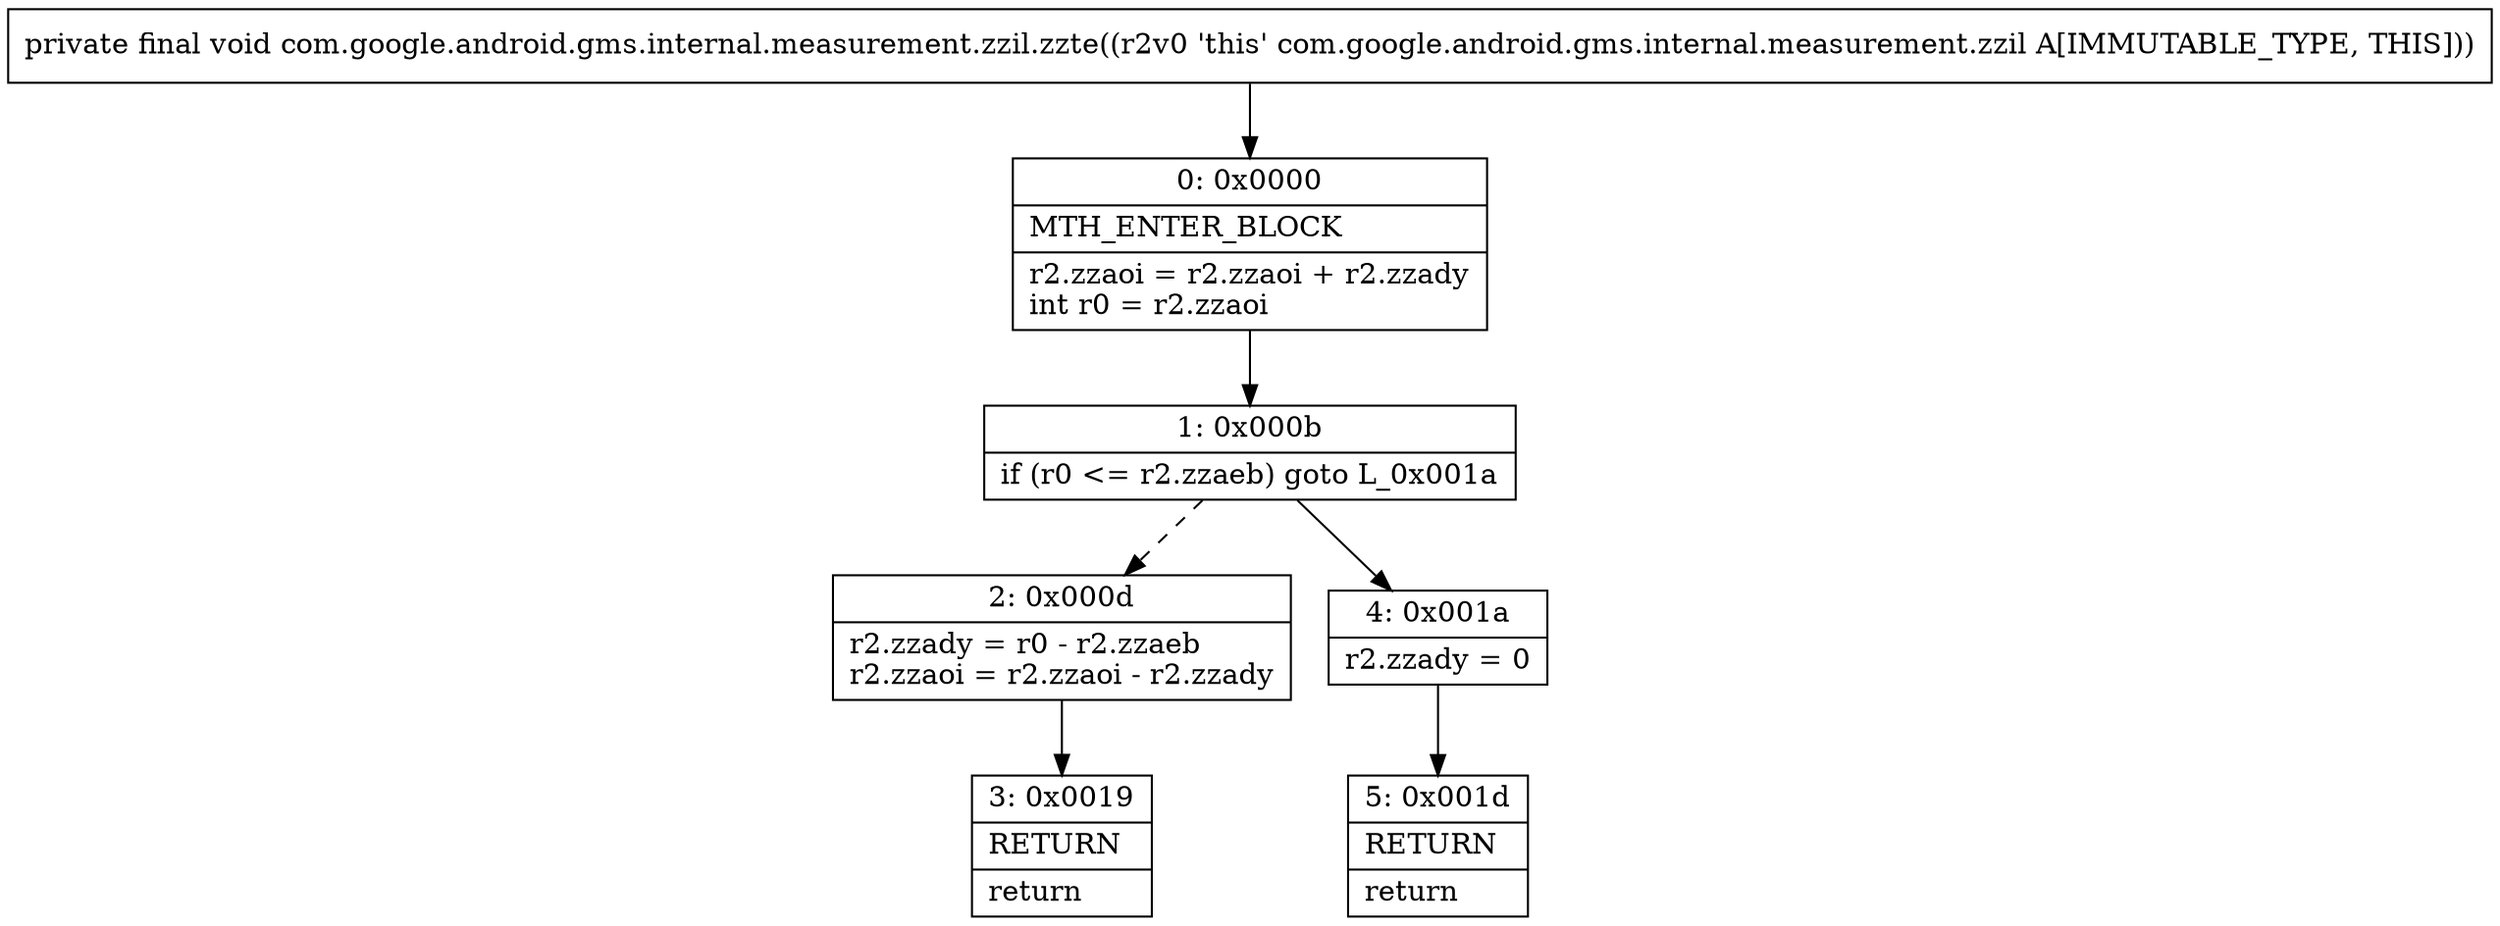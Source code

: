 digraph "CFG forcom.google.android.gms.internal.measurement.zzil.zzte()V" {
Node_0 [shape=record,label="{0\:\ 0x0000|MTH_ENTER_BLOCK\l|r2.zzaoi = r2.zzaoi + r2.zzady\lint r0 = r2.zzaoi\l}"];
Node_1 [shape=record,label="{1\:\ 0x000b|if (r0 \<= r2.zzaeb) goto L_0x001a\l}"];
Node_2 [shape=record,label="{2\:\ 0x000d|r2.zzady = r0 \- r2.zzaeb\lr2.zzaoi = r2.zzaoi \- r2.zzady\l}"];
Node_3 [shape=record,label="{3\:\ 0x0019|RETURN\l|return\l}"];
Node_4 [shape=record,label="{4\:\ 0x001a|r2.zzady = 0\l}"];
Node_5 [shape=record,label="{5\:\ 0x001d|RETURN\l|return\l}"];
MethodNode[shape=record,label="{private final void com.google.android.gms.internal.measurement.zzil.zzte((r2v0 'this' com.google.android.gms.internal.measurement.zzil A[IMMUTABLE_TYPE, THIS])) }"];
MethodNode -> Node_0;
Node_0 -> Node_1;
Node_1 -> Node_2[style=dashed];
Node_1 -> Node_4;
Node_2 -> Node_3;
Node_4 -> Node_5;
}

